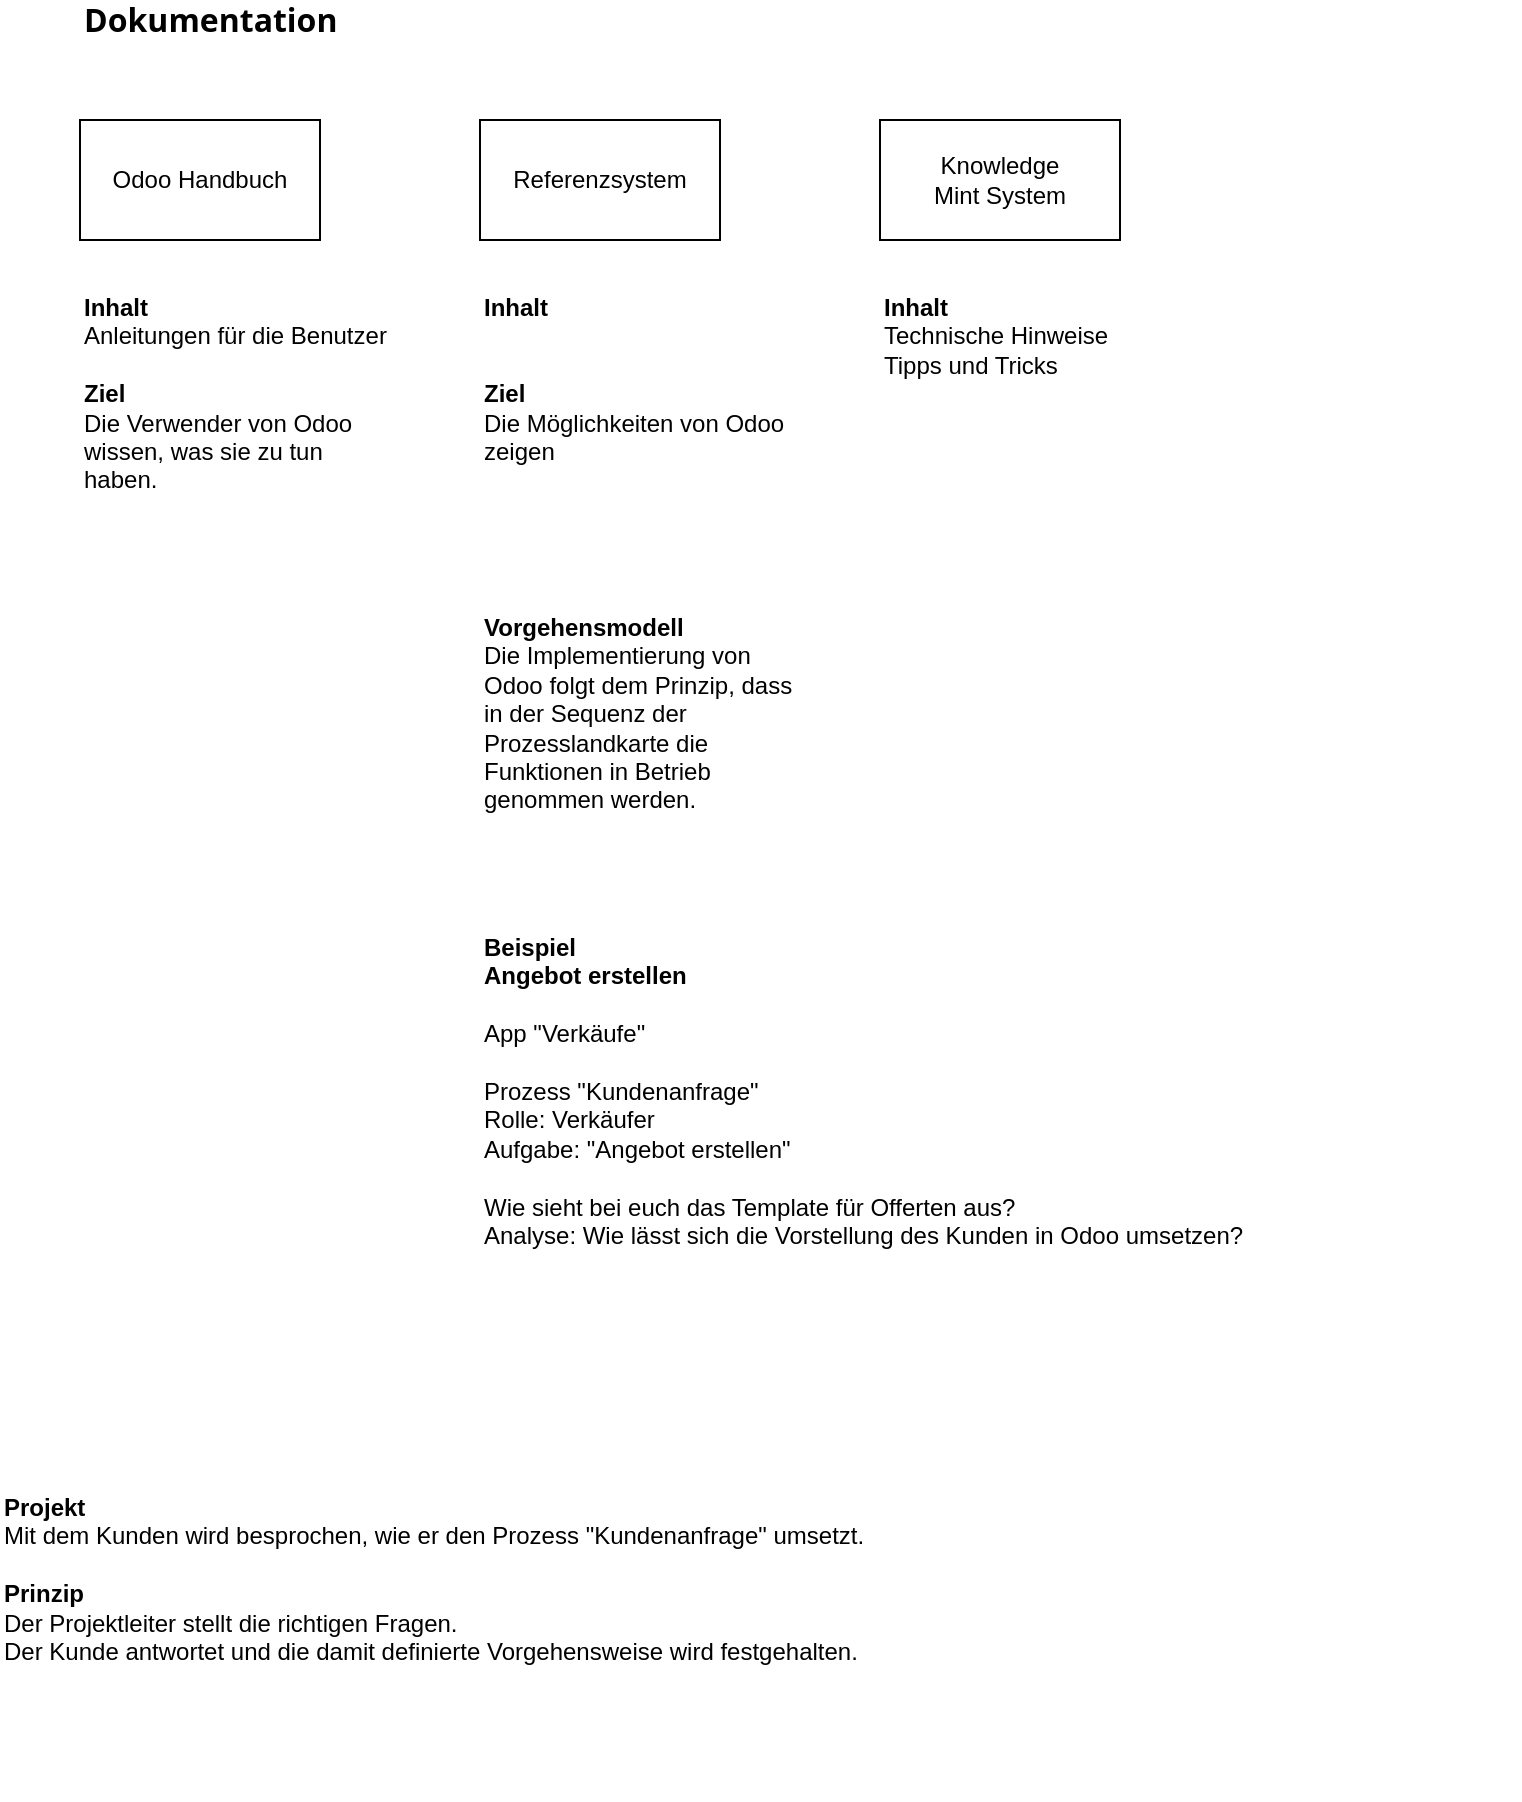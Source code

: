 <mxfile version="13.7.9" type="device"><diagram id="jvGuI1UXCDYKm1f5terE" name="Seite-1"><mxGraphModel dx="1102" dy="574" grid="1" gridSize="10" guides="1" tooltips="1" connect="1" arrows="1" fold="1" page="1" pageScale="1" pageWidth="827" pageHeight="1169" math="0" shadow="0"><root><mxCell id="0"/><mxCell id="1" parent="0"/><mxCell id="UvGuMwPBGrAk-FAEDafl-3" value="&lt;span&gt;Referenzsystem&lt;/span&gt;" style="rounded=0;whiteSpace=wrap;html=1;" vertex="1" parent="1"><mxGeometry x="280" y="80" width="120" height="60" as="geometry"/></mxCell><mxCell id="UvGuMwPBGrAk-FAEDafl-4" value="Odoo Handbuch" style="rounded=0;whiteSpace=wrap;html=1;" vertex="1" parent="1"><mxGeometry x="80" y="80" width="120" height="60" as="geometry"/></mxCell><mxCell id="UvGuMwPBGrAk-FAEDafl-5" value="&lt;b&gt;Inhalt&lt;/b&gt;&lt;br&gt;Anleitungen für die Benutzer&lt;br&gt;&lt;br&gt;&lt;b&gt;Ziel&lt;/b&gt;&lt;br&gt;Die Verwender von Odoo wissen, was sie zu tun haben." style="text;html=1;strokeColor=none;fillColor=none;align=left;verticalAlign=top;whiteSpace=wrap;rounded=0;" vertex="1" parent="1"><mxGeometry x="80" y="160" width="160" height="160" as="geometry"/></mxCell><mxCell id="UvGuMwPBGrAk-FAEDafl-6" value="Knowledge&lt;br&gt;Mint System" style="rounded=0;whiteSpace=wrap;html=1;" vertex="1" parent="1"><mxGeometry x="480" y="80" width="120" height="60" as="geometry"/></mxCell><mxCell id="UvGuMwPBGrAk-FAEDafl-7" value="&lt;b&gt;Vorgehensmodell&lt;/b&gt;&lt;br&gt;Die Implementierung von Odoo folgt dem Prinzip, dass in der Sequenz der Prozesslandkarte die Funktionen in Betrieb genommen werden." style="text;html=1;strokeColor=none;fillColor=none;align=left;verticalAlign=top;whiteSpace=wrap;rounded=0;" vertex="1" parent="1"><mxGeometry x="280" y="320" width="160" height="160" as="geometry"/></mxCell><mxCell id="UvGuMwPBGrAk-FAEDafl-8" value="&lt;b&gt;Inhalt&lt;/b&gt;&lt;br&gt;Technische Hinweise&lt;br&gt;Tipps und Tricks" style="text;html=1;strokeColor=none;fillColor=none;align=left;verticalAlign=top;whiteSpace=wrap;rounded=0;" vertex="1" parent="1"><mxGeometry x="480" y="160" width="120" height="40" as="geometry"/></mxCell><mxCell id="UvGuMwPBGrAk-FAEDafl-9" value="&lt;b&gt;Inhalt&lt;br&gt;&lt;br&gt;&lt;br&gt;Ziel&lt;/b&gt;&lt;br&gt;Die Möglichkeiten von Odoo zeigen" style="text;html=1;strokeColor=none;fillColor=none;align=left;verticalAlign=top;whiteSpace=wrap;rounded=0;" vertex="1" parent="1"><mxGeometry x="280" y="160" width="160" height="120" as="geometry"/></mxCell><mxCell id="UvGuMwPBGrAk-FAEDafl-10" value="&lt;b&gt;&lt;font style=&quot;font-size: 16px&quot; face=&quot;Open Sans&quot;&gt;Dokumentation&lt;/font&gt;&lt;/b&gt;" style="text;html=1;strokeColor=none;fillColor=none;align=left;verticalAlign=middle;whiteSpace=wrap;rounded=0;" vertex="1" parent="1"><mxGeometry x="80" y="20" width="200" height="20" as="geometry"/></mxCell><mxCell id="UvGuMwPBGrAk-FAEDafl-11" value="&lt;b&gt;Beispiel&lt;/b&gt;&lt;br&gt;&lt;b&gt;Angebot erstellen&lt;/b&gt;&lt;br&gt;&lt;br&gt;App &quot;Verkäufe&quot;&lt;br&gt;&lt;br&gt;Prozess &quot;Kundenanfrage&quot;&lt;br&gt;Rolle: Verkäufer&lt;br&gt;Aufgabe: &quot;Angebot erstellen&quot;&lt;br&gt;&lt;br&gt;Wie sieht bei euch das Template für Offerten aus?&lt;br&gt;Analyse: Wie lässt sich die Vorstellung des Kunden in Odoo umsetzen?" style="text;html=1;strokeColor=none;fillColor=none;align=left;verticalAlign=top;whiteSpace=wrap;rounded=0;" vertex="1" parent="1"><mxGeometry x="280" y="480" width="520" height="280" as="geometry"/></mxCell><mxCell id="UvGuMwPBGrAk-FAEDafl-12" value="&lt;span&gt;&lt;b&gt;Projekt&lt;/b&gt;&lt;br&gt;Mit dem Kunden wird besprochen, wie er den Prozess &quot;Kundenanfrage&quot; umsetzt.&lt;br&gt;&lt;br&gt;&lt;b&gt;Prinzip&lt;/b&gt;&lt;br&gt;Der Projektleiter stellt die richtigen Fragen.&lt;br&gt;Der Kunde antwortet und die damit definierte Vorgehensweise wird festgehalten.&lt;br&gt;&lt;/span&gt;" style="text;html=1;strokeColor=none;fillColor=none;align=left;verticalAlign=top;whiteSpace=wrap;rounded=0;fontStyle=0" vertex="1" parent="1"><mxGeometry x="40" y="760" width="560" height="160" as="geometry"/></mxCell></root></mxGraphModel></diagram></mxfile>